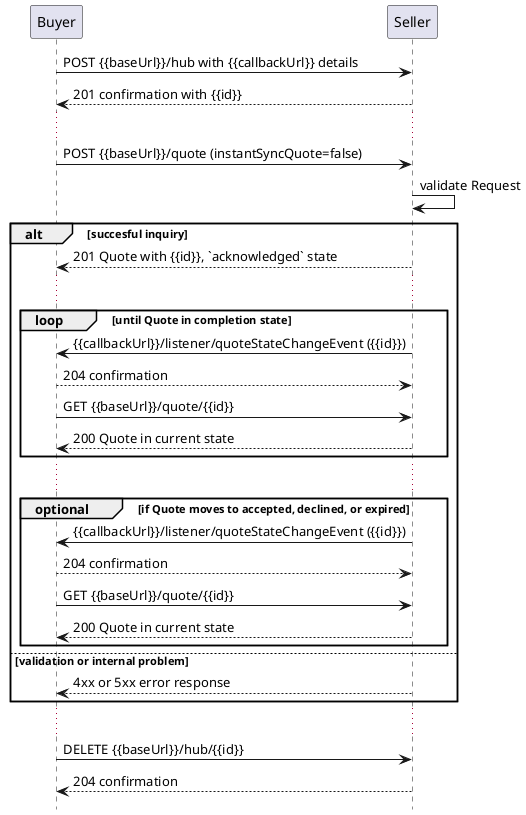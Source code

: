 @startuml

hide footbox

participant Buyer
participant Seller

Buyer -> Seller : POST {{baseUrl}}/hub with {{callbackUrl}} details
Seller --> Buyer: 201 confirmation with {{id}}
...
Buyer -> Seller : POST {{baseUrl}}/quote (instantSyncQuote=false)
Seller -> Seller : validate Request

alt succesful inquiry
  Seller --> Buyer : 201 Quote with {{id}}, `acknowledged` state 

  ...

  group loop [until Quote in completion state]
      Seller -> Buyer: {{callbackUrl}}/listener/quoteStateChangeEvent ({{id}})
      Buyer --> Seller : 204 confirmation
      Buyer -> Seller :   GET {{baseUrl}}/quote/{{id}}
      return 200 Quote in current state
  end

  ...

  group optional [if Quote moves to accepted, declined, or expired]
    Seller -> Buyer: {{callbackUrl}}/listener/quoteStateChangeEvent ({{id}})
    Buyer --> Seller : 204 confirmation
    Buyer -> Seller :   GET {{baseUrl}}/quote/{{id}}
    return 200 Quote in current state
  end

else validation or internal problem
  Seller --> Buyer : 4xx or 5xx error response
end 

...

Buyer -> Seller : DELETE {{baseUrl}}/hub/{{id}} 
Seller -->  Buyer : 204 confirmation

@enduml